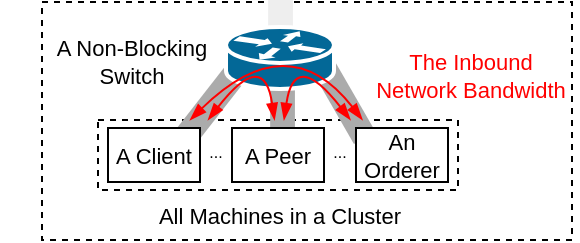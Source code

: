 <mxfile version="20.8.10" type="device"><diagram id="aW8BC6xyf7XYzy20FpQa" name="Page-1"><mxGraphModel dx="1014" dy="607" grid="1" gridSize="10" guides="1" tooltips="1" connect="1" arrows="1" fold="1" page="1" pageScale="1" pageWidth="827" pageHeight="1169" math="0" shadow="0"><root><mxCell id="0"/><mxCell id="1" parent="0"/><mxCell id="nh8z18ArUFZqGCheKrza-2" value="" style="rounded=0;whiteSpace=wrap;html=1;dashed=1;" parent="1" vertex="1"><mxGeometry x="313" y="655" width="265" height="119" as="geometry"/></mxCell><mxCell id="NHBT1jfxM6-19107ixw2-20" value="" style="rounded=0;whiteSpace=wrap;html=1;dashed=1;" parent="1" vertex="1"><mxGeometry x="341" y="714" width="180" height="35" as="geometry"/></mxCell><mxCell id="NHBT1jfxM6-19107ixw2-21" value="" style="rounded=0;whiteSpace=wrap;html=1;shadow=0;fontSize=10;strokeColor=none;fillColor=#ABABAB;imageWidth=21;imageHeight=21;absoluteArcSize=1;rotation=38;" parent="1" vertex="1"><mxGeometry x="391.28" y="683.38" width="12.39" height="45.93" as="geometry"/></mxCell><mxCell id="NHBT1jfxM6-19107ixw2-22" value="" style="rounded=0;whiteSpace=wrap;html=1;shadow=0;fontSize=10;strokeColor=none;fillColor=#ABABAB;imageWidth=21;imageHeight=21;absoluteArcSize=1;rotation=0;" parent="1" vertex="1"><mxGeometry x="427.07" y="687.58" width="12.39" height="35.49" as="geometry"/></mxCell><mxCell id="NHBT1jfxM6-19107ixw2-23" value="" style="rounded=0;whiteSpace=wrap;html=1;shadow=0;labelBackgroundColor=none;fontSize=10;" parent="1" vertex="1"><mxGeometry x="346" y="718" width="46" height="27" as="geometry"/></mxCell><mxCell id="NHBT1jfxM6-19107ixw2-24" value="" style="rounded=0;whiteSpace=wrap;html=1;shadow=0;fontSize=10;strokeColor=none;fillColor=#ABABAB;imageWidth=21;imageHeight=21;absoluteArcSize=1;rotation=-30;" parent="1" vertex="1"><mxGeometry x="458.28" y="686.07" width="12.39" height="39.42" as="geometry"/></mxCell><mxCell id="NHBT1jfxM6-19107ixw2-25" value="" style="rounded=0;whiteSpace=wrap;html=1;shadow=0;labelBackgroundColor=none;fontSize=10;fontColor=#000000;strokeColor=#000000;fillColor=#FFFFFF;" parent="1" vertex="1"><mxGeometry x="470" y="718" width="46" height="27" as="geometry"/></mxCell><mxCell id="NHBT1jfxM6-19107ixw2-26" value="" style="rounded=0;whiteSpace=wrap;html=1;shadow=0;labelBackgroundColor=none;fontSize=10;fontColor=#000000;strokeColor=#000000;fillColor=#FFFFFF;" parent="1" vertex="1"><mxGeometry x="408" y="718" width="46" height="27" as="geometry"/></mxCell><mxCell id="NHBT1jfxM6-19107ixw2-27" value="" style="rounded=0;whiteSpace=wrap;html=1;shadow=0;fontSize=10;strokeColor=none;fillColor=#eeeeee;imageWidth=21;imageHeight=21;absoluteArcSize=1;rotation=0;" parent="1" vertex="1"><mxGeometry x="426.07" y="654" width="12.39" height="17.07" as="geometry"/></mxCell><mxCell id="NHBT1jfxM6-19107ixw2-28" value="" style="shape=mxgraph.cisco.routers.router;html=1;pointerEvents=1;dashed=0;fillColor=#036897;strokeColor=#ffffff;strokeWidth=2;verticalLabelPosition=bottom;verticalAlign=top;align=center;outlineConnect=0;" parent="1" vertex="1"><mxGeometry x="405" y="667.5" width="54" height="31" as="geometry"/></mxCell><mxCell id="NHBT1jfxM6-19107ixw2-29" value="" style="endArrow=blockThin;startArrow=blockThin;html=1;fontSize=1;curved=1;strokeWidth=1;endFill=1;startFill=1;entryX=0.462;entryY=-0.049;entryDx=0;entryDy=0;strokeColor=#FF0000;entryPerimeter=0;" parent="1" edge="1"><mxGeometry width="50" height="50" relative="1" as="geometry"><mxPoint x="396" y="714" as="sourcePoint"/><mxPoint x="429.252" y="714" as="targetPoint"/><Array as="points"><mxPoint x="424" y="678"/></Array></mxGeometry></mxCell><mxCell id="NHBT1jfxM6-19107ixw2-30" value="" style="endArrow=blockThin;startArrow=blockThin;html=1;fontSize=1;curved=1;strokeWidth=1;endFill=1;startFill=1;entryX=0.462;entryY=-0.049;entryDx=0;entryDy=0;strokeColor=#FF0000;entryPerimeter=0;" parent="1" edge="1"><mxGeometry width="50" height="50" relative="1" as="geometry"><mxPoint x="467.252" y="714" as="sourcePoint"/><mxPoint x="434" y="714" as="targetPoint"/><Array as="points"><mxPoint x="439.252" y="678"/></Array></mxGeometry></mxCell><mxCell id="NHBT1jfxM6-19107ixw2-31" value="&lt;font style=&quot;font-size: 11px;&quot;&gt;The Inbound&lt;br&gt;Network Bandwidth&lt;/font&gt;" style="text;html=1;strokeColor=none;fillColor=none;align=center;verticalAlign=middle;whiteSpace=wrap;rounded=0;fontSize=8;fontColor=#FF0000;" parent="1" vertex="1"><mxGeometry x="474" y="677" width="107" height="30" as="geometry"/></mxCell><mxCell id="NHBT1jfxM6-19107ixw2-32" value="" style="endArrow=blockThin;startArrow=blockThin;html=1;fontSize=1;curved=1;strokeWidth=1;endFill=1;startFill=1;entryX=0.462;entryY=-0.049;entryDx=0;entryDy=0;strokeColor=#FF0000;entryPerimeter=0;" parent="1" edge="1"><mxGeometry width="50" height="50" relative="1" as="geometry"><mxPoint x="387" y="714" as="sourcePoint"/><mxPoint x="473.252" y="714" as="targetPoint"/><Array as="points"><mxPoint x="436" y="666"/></Array></mxGeometry></mxCell><mxCell id="NHBT1jfxM6-19107ixw2-33" value="&lt;font style=&quot;font-size: 11px;&quot;&gt;A Client&lt;br&gt;&lt;/font&gt;" style="text;html=1;strokeColor=none;fillColor=none;align=center;verticalAlign=middle;whiteSpace=wrap;rounded=0;fontSize=10;" parent="1" vertex="1"><mxGeometry x="342" y="720" width="54" height="24" as="geometry"/></mxCell><mxCell id="NHBT1jfxM6-19107ixw2-34" value="&lt;font style=&quot;font-size: 11px;&quot;&gt;A Peer&lt;br&gt;&lt;/font&gt;" style="text;html=1;strokeColor=none;fillColor=none;align=center;verticalAlign=middle;whiteSpace=wrap;rounded=0;fontSize=10;" parent="1" vertex="1"><mxGeometry x="404" y="720" width="54" height="24" as="geometry"/></mxCell><mxCell id="NHBT1jfxM6-19107ixw2-35" value="&lt;font style=&quot;font-size: 11px;&quot;&gt;An Orderer&lt;br&gt;&lt;/font&gt;" style="text;html=1;strokeColor=none;fillColor=none;align=center;verticalAlign=middle;whiteSpace=wrap;rounded=0;fontSize=10;" parent="1" vertex="1"><mxGeometry x="466" y="720" width="54" height="24" as="geometry"/></mxCell><mxCell id="NHBT1jfxM6-19107ixw2-36" value="&lt;font style=&quot;font-size: 11px;&quot; color=&quot;#000000&quot;&gt;A Non-Blocking &lt;br&gt;Switch&lt;/font&gt;" style="text;html=1;strokeColor=none;fillColor=none;align=center;verticalAlign=middle;whiteSpace=wrap;rounded=0;fontSize=8;fontColor=#FF0000;" parent="1" vertex="1"><mxGeometry x="292" y="670" width="132" height="30" as="geometry"/></mxCell><mxCell id="NHBT1jfxM6-19107ixw2-37" value="..." style="text;html=1;strokeColor=none;fillColor=none;align=center;verticalAlign=middle;whiteSpace=wrap;rounded=0;fontSize=8;fontColor=#000000;" parent="1" vertex="1"><mxGeometry x="370" y="715" width="60" height="30" as="geometry"/></mxCell><mxCell id="NHBT1jfxM6-19107ixw2-38" value="..." style="text;html=1;strokeColor=none;fillColor=none;align=center;verticalAlign=middle;whiteSpace=wrap;rounded=0;fontSize=8;fontColor=#000000;" parent="1" vertex="1"><mxGeometry x="432" y="715" width="60" height="30" as="geometry"/></mxCell><mxCell id="nh8z18ArUFZqGCheKrza-1" value="&lt;span style=&quot;font-size: 11px;&quot;&gt;All Machines in a Cluster&lt;/span&gt;" style="text;html=1;strokeColor=none;fillColor=none;align=center;verticalAlign=middle;whiteSpace=wrap;rounded=0;fontSize=10;" parent="1" vertex="1"><mxGeometry x="368" y="750" width="128" height="24" as="geometry"/></mxCell></root></mxGraphModel></diagram></mxfile>